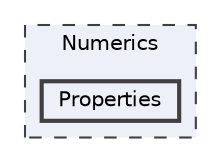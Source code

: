 digraph "C:/GIT 2/numerics/.NET 8.0/Numerics/Properties"
{
 // LATEX_PDF_SIZE
  bgcolor="transparent";
  edge [fontname=Helvetica,fontsize=10,labelfontname=Helvetica,labelfontsize=10];
  node [fontname=Helvetica,fontsize=10,shape=box,height=0.2,width=0.4];
  compound=true
  subgraph clusterdir_22d954cd03c3057b6fcf702b65820bfa {
    graph [ bgcolor="#edf0f7", pencolor="grey25", label="Numerics", fontname=Helvetica,fontsize=10 style="filled,dashed", URL="dir_22d954cd03c3057b6fcf702b65820bfa.html",tooltip=""]
  dir_f486481afef6a109fe3a54e9b47fd164 [label="Properties", fillcolor="#edf0f7", color="grey25", style="filled,bold", URL="dir_f486481afef6a109fe3a54e9b47fd164.html",tooltip=""];
  }
}
